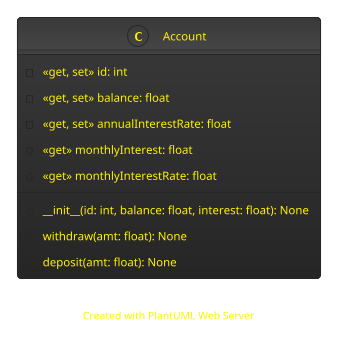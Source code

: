 @startuml
!theme black-knight


class Account {
  - <<get, set>> id: int
  - <<get, set>> balance: float
  - <<get, set>> annualInterestRate: float
  + <<get>> monthlyInterest: float
  + <<get>> monthlyInterestRate: float

  + __init__(id: int, balance: float, interest: float): None
  + withdraw(amt: float): None
  + deposit(amt: float): None
}

center footer
Created with PlantUML Web Server
end footer
@enduml
